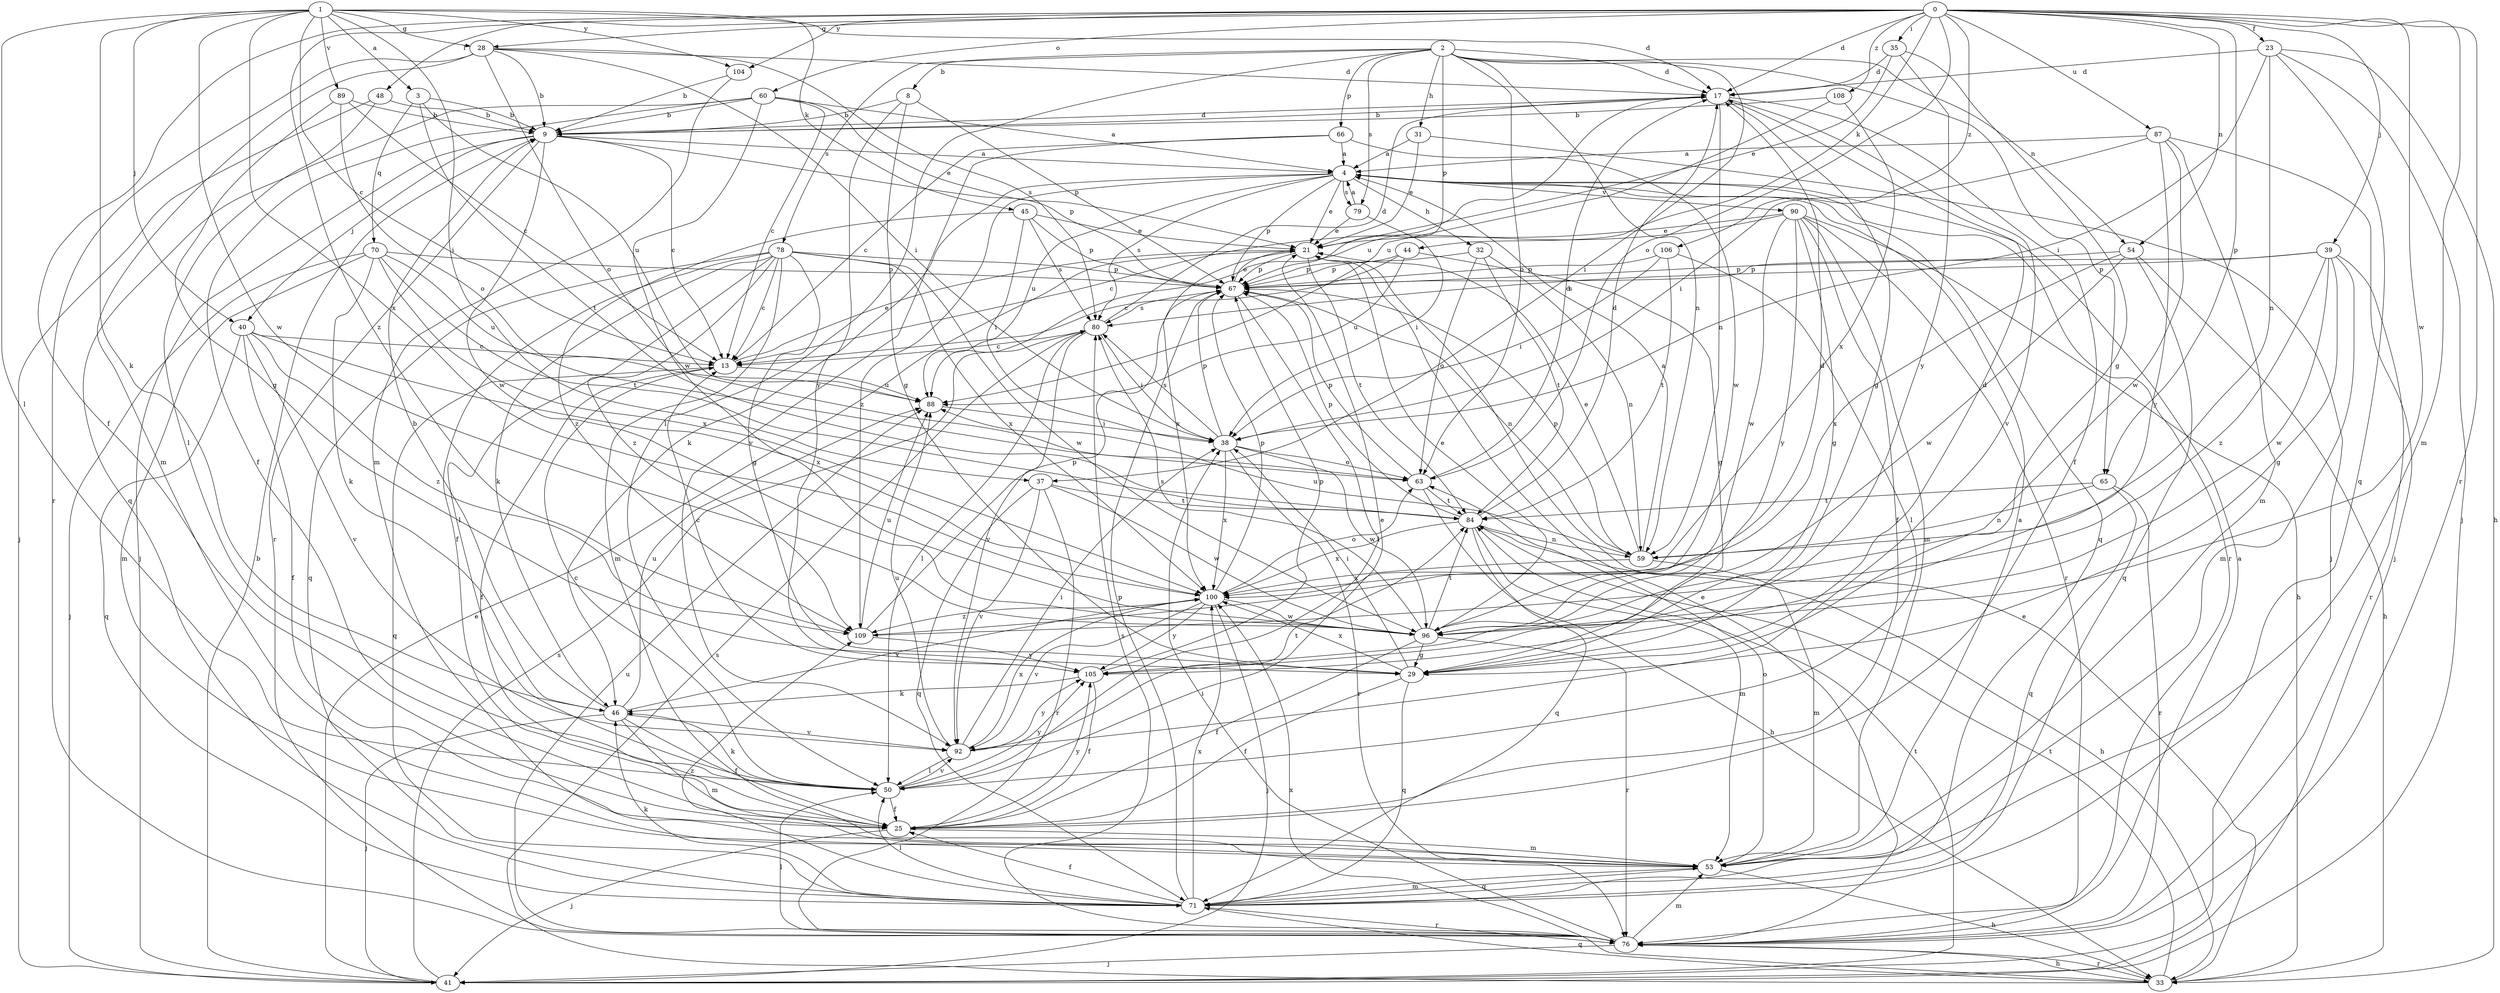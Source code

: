 strict digraph  {
0;
1;
2;
3;
4;
8;
9;
13;
17;
21;
23;
25;
28;
29;
31;
32;
33;
35;
37;
38;
39;
40;
41;
44;
45;
46;
48;
50;
53;
54;
59;
60;
63;
65;
66;
67;
70;
71;
76;
78;
79;
80;
84;
87;
88;
89;
90;
92;
96;
100;
104;
105;
106;
108;
109;
0 -> 17  [label=d];
0 -> 23  [label=f];
0 -> 25  [label=f];
0 -> 28  [label=g];
0 -> 35  [label=i];
0 -> 39  [label=j];
0 -> 44  [label=k];
0 -> 48  [label=l];
0 -> 53  [label=m];
0 -> 54  [label=n];
0 -> 60  [label=o];
0 -> 63  [label=o];
0 -> 65  [label=p];
0 -> 76  [label=r];
0 -> 87  [label=u];
0 -> 96  [label=w];
0 -> 104  [label=y];
0 -> 106  [label=z];
0 -> 108  [label=z];
0 -> 109  [label=z];
1 -> 3  [label=a];
1 -> 13  [label=c];
1 -> 17  [label=d];
1 -> 28  [label=g];
1 -> 37  [label=i];
1 -> 40  [label=j];
1 -> 45  [label=k];
1 -> 46  [label=k];
1 -> 50  [label=l];
1 -> 89  [label=v];
1 -> 96  [label=w];
1 -> 100  [label=x];
1 -> 104  [label=y];
2 -> 8  [label=b];
2 -> 17  [label=d];
2 -> 31  [label=h];
2 -> 37  [label=i];
2 -> 50  [label=l];
2 -> 54  [label=n];
2 -> 59  [label=n];
2 -> 63  [label=o];
2 -> 65  [label=p];
2 -> 66  [label=p];
2 -> 67  [label=p];
2 -> 78  [label=s];
2 -> 79  [label=s];
3 -> 9  [label=b];
3 -> 70  [label=q];
3 -> 84  [label=t];
3 -> 88  [label=u];
4 -> 21  [label=e];
4 -> 32  [label=h];
4 -> 46  [label=k];
4 -> 67  [label=p];
4 -> 71  [label=q];
4 -> 76  [label=r];
4 -> 79  [label=s];
4 -> 80  [label=s];
4 -> 88  [label=u];
4 -> 90  [label=v];
4 -> 109  [label=z];
8 -> 9  [label=b];
8 -> 29  [label=g];
8 -> 67  [label=p];
8 -> 105  [label=y];
9 -> 4  [label=a];
9 -> 13  [label=c];
9 -> 17  [label=d];
9 -> 40  [label=j];
9 -> 41  [label=j];
9 -> 67  [label=p];
9 -> 76  [label=r];
9 -> 96  [label=w];
13 -> 21  [label=e];
13 -> 25  [label=f];
13 -> 71  [label=q];
13 -> 88  [label=u];
17 -> 9  [label=b];
17 -> 25  [label=f];
17 -> 29  [label=g];
17 -> 59  [label=n];
17 -> 88  [label=u];
17 -> 92  [label=v];
21 -> 67  [label=p];
21 -> 84  [label=t];
21 -> 100  [label=x];
23 -> 17  [label=d];
23 -> 33  [label=h];
23 -> 38  [label=i];
23 -> 41  [label=j];
23 -> 59  [label=n];
23 -> 71  [label=q];
25 -> 41  [label=j];
25 -> 53  [label=m];
25 -> 105  [label=y];
28 -> 9  [label=b];
28 -> 17  [label=d];
28 -> 38  [label=i];
28 -> 53  [label=m];
28 -> 63  [label=o];
28 -> 76  [label=r];
28 -> 80  [label=s];
29 -> 17  [label=d];
29 -> 25  [label=f];
29 -> 38  [label=i];
29 -> 71  [label=q];
29 -> 100  [label=x];
31 -> 4  [label=a];
31 -> 21  [label=e];
31 -> 41  [label=j];
32 -> 59  [label=n];
32 -> 63  [label=o];
32 -> 67  [label=p];
32 -> 84  [label=t];
33 -> 21  [label=e];
33 -> 71  [label=q];
33 -> 76  [label=r];
33 -> 80  [label=s];
33 -> 84  [label=t];
33 -> 100  [label=x];
35 -> 17  [label=d];
35 -> 21  [label=e];
35 -> 29  [label=g];
35 -> 105  [label=y];
37 -> 71  [label=q];
37 -> 76  [label=r];
37 -> 84  [label=t];
37 -> 92  [label=v];
37 -> 96  [label=w];
38 -> 63  [label=o];
38 -> 67  [label=p];
38 -> 76  [label=r];
38 -> 80  [label=s];
38 -> 96  [label=w];
38 -> 100  [label=x];
39 -> 29  [label=g];
39 -> 53  [label=m];
39 -> 67  [label=p];
39 -> 76  [label=r];
39 -> 80  [label=s];
39 -> 96  [label=w];
39 -> 109  [label=z];
40 -> 13  [label=c];
40 -> 25  [label=f];
40 -> 71  [label=q];
40 -> 92  [label=v];
40 -> 100  [label=x];
40 -> 109  [label=z];
41 -> 9  [label=b];
41 -> 21  [label=e];
41 -> 80  [label=s];
41 -> 84  [label=t];
44 -> 13  [label=c];
44 -> 29  [label=g];
44 -> 67  [label=p];
44 -> 88  [label=u];
45 -> 21  [label=e];
45 -> 38  [label=i];
45 -> 67  [label=p];
45 -> 80  [label=s];
45 -> 109  [label=z];
46 -> 9  [label=b];
46 -> 25  [label=f];
46 -> 41  [label=j];
46 -> 53  [label=m];
46 -> 88  [label=u];
46 -> 92  [label=v];
46 -> 100  [label=x];
48 -> 9  [label=b];
48 -> 41  [label=j];
48 -> 50  [label=l];
50 -> 13  [label=c];
50 -> 21  [label=e];
50 -> 25  [label=f];
50 -> 46  [label=k];
50 -> 92  [label=v];
50 -> 105  [label=y];
53 -> 4  [label=a];
53 -> 33  [label=h];
53 -> 63  [label=o];
53 -> 71  [label=q];
54 -> 33  [label=h];
54 -> 67  [label=p];
54 -> 71  [label=q];
54 -> 96  [label=w];
54 -> 100  [label=x];
59 -> 4  [label=a];
59 -> 21  [label=e];
59 -> 53  [label=m];
59 -> 67  [label=p];
59 -> 88  [label=u];
59 -> 100  [label=x];
60 -> 4  [label=a];
60 -> 9  [label=b];
60 -> 13  [label=c];
60 -> 21  [label=e];
60 -> 25  [label=f];
60 -> 71  [label=q];
60 -> 96  [label=w];
63 -> 17  [label=d];
63 -> 33  [label=h];
63 -> 67  [label=p];
63 -> 84  [label=t];
65 -> 59  [label=n];
65 -> 71  [label=q];
65 -> 76  [label=r];
65 -> 84  [label=t];
66 -> 4  [label=a];
66 -> 13  [label=c];
66 -> 92  [label=v];
66 -> 96  [label=w];
67 -> 21  [label=e];
67 -> 50  [label=l];
67 -> 59  [label=n];
67 -> 80  [label=s];
70 -> 41  [label=j];
70 -> 46  [label=k];
70 -> 53  [label=m];
70 -> 67  [label=p];
70 -> 84  [label=t];
70 -> 88  [label=u];
70 -> 100  [label=x];
71 -> 25  [label=f];
71 -> 46  [label=k];
71 -> 50  [label=l];
71 -> 53  [label=m];
71 -> 67  [label=p];
71 -> 76  [label=r];
71 -> 100  [label=x];
71 -> 109  [label=z];
76 -> 4  [label=a];
76 -> 21  [label=e];
76 -> 33  [label=h];
76 -> 38  [label=i];
76 -> 41  [label=j];
76 -> 50  [label=l];
76 -> 53  [label=m];
76 -> 80  [label=s];
76 -> 88  [label=u];
78 -> 13  [label=c];
78 -> 25  [label=f];
78 -> 29  [label=g];
78 -> 46  [label=k];
78 -> 50  [label=l];
78 -> 53  [label=m];
78 -> 67  [label=p];
78 -> 71  [label=q];
78 -> 96  [label=w];
78 -> 100  [label=x];
78 -> 109  [label=z];
79 -> 4  [label=a];
79 -> 21  [label=e];
79 -> 38  [label=i];
80 -> 13  [label=c];
80 -> 17  [label=d];
80 -> 38  [label=i];
80 -> 50  [label=l];
80 -> 92  [label=v];
84 -> 17  [label=d];
84 -> 33  [label=h];
84 -> 53  [label=m];
84 -> 59  [label=n];
84 -> 67  [label=p];
84 -> 71  [label=q];
84 -> 100  [label=x];
87 -> 4  [label=a];
87 -> 38  [label=i];
87 -> 41  [label=j];
87 -> 53  [label=m];
87 -> 96  [label=w];
87 -> 105  [label=y];
88 -> 38  [label=i];
89 -> 9  [label=b];
89 -> 13  [label=c];
89 -> 29  [label=g];
89 -> 63  [label=o];
90 -> 13  [label=c];
90 -> 21  [label=e];
90 -> 25  [label=f];
90 -> 29  [label=g];
90 -> 33  [label=h];
90 -> 53  [label=m];
90 -> 76  [label=r];
90 -> 96  [label=w];
90 -> 105  [label=y];
92 -> 38  [label=i];
92 -> 50  [label=l];
92 -> 84  [label=t];
92 -> 88  [label=u];
92 -> 100  [label=x];
92 -> 105  [label=y];
96 -> 21  [label=e];
96 -> 25  [label=f];
96 -> 29  [label=g];
96 -> 76  [label=r];
96 -> 80  [label=s];
96 -> 84  [label=t];
100 -> 41  [label=j];
100 -> 63  [label=o];
100 -> 67  [label=p];
100 -> 92  [label=v];
100 -> 96  [label=w];
100 -> 105  [label=y];
100 -> 109  [label=z];
104 -> 9  [label=b];
104 -> 53  [label=m];
105 -> 13  [label=c];
105 -> 25  [label=f];
105 -> 46  [label=k];
105 -> 67  [label=p];
106 -> 38  [label=i];
106 -> 50  [label=l];
106 -> 67  [label=p];
106 -> 84  [label=t];
108 -> 9  [label=b];
108 -> 88  [label=u];
108 -> 100  [label=x];
109 -> 17  [label=d];
109 -> 67  [label=p];
109 -> 88  [label=u];
109 -> 105  [label=y];
}
